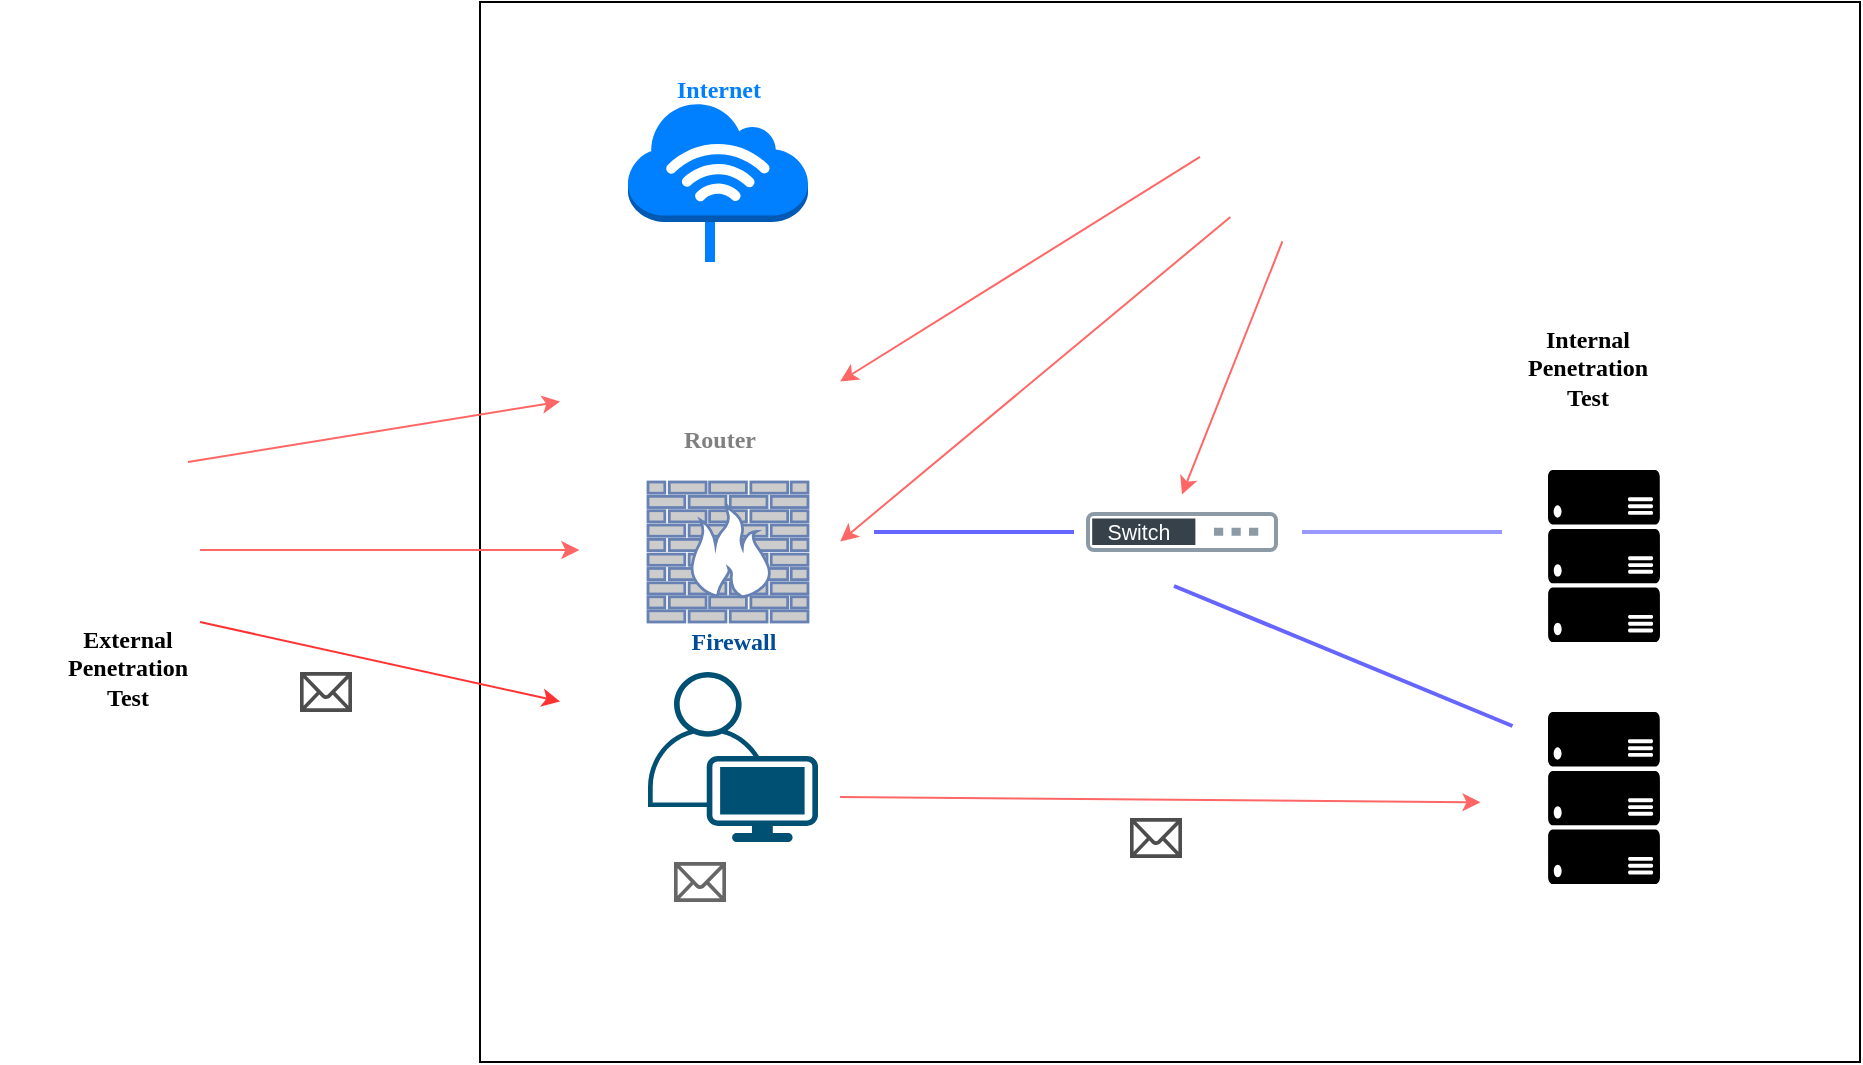 <mxfile version="23.1.1" type="github">
  <diagram name="Page-1" id="EPiPQoS1AGXn6H9ThLt4">
    <mxGraphModel dx="1050" dy="522" grid="1" gridSize="10" guides="1" tooltips="1" connect="1" arrows="1" fold="1" page="1" pageScale="1" pageWidth="827" pageHeight="1169" math="0" shadow="0">
      <root>
        <mxCell id="0" />
        <mxCell id="1" parent="0" />
        <mxCell id="yxhrlKH12UdMkDbol2Z9-1" value="" style="shape=image;html=1;verticalAlign=top;verticalLabelPosition=bottom;labelBackgroundColor=#ffffff;imageAspect=0;aspect=fixed;image=https://cdn4.iconfinder.com/data/icons/crime-and-security-24/64/44-128.png;shadow=0;" vertex="1" parent="1">
          <mxGeometry x="10" y="200" width="128" height="128" as="geometry" />
        </mxCell>
        <mxCell id="yxhrlKH12UdMkDbol2Z9-2" value="&lt;b&gt;&lt;font face=&quot;Comic Sans MS&quot;&gt;External Penetration Test&lt;/font&gt;&lt;/b&gt;" style="text;html=1;strokeColor=none;fillColor=none;align=center;verticalAlign=middle;whiteSpace=wrap;rounded=0;" vertex="1" parent="1">
          <mxGeometry x="44" y="328" width="60" height="30" as="geometry" />
        </mxCell>
        <mxCell id="yxhrlKH12UdMkDbol2Z9-3" value="" style="rounded=0;whiteSpace=wrap;html=1;fontStyle=4" vertex="1" parent="1">
          <mxGeometry x="250" y="10" width="690" height="530" as="geometry" />
        </mxCell>
        <mxCell id="yxhrlKH12UdMkDbol2Z9-4" value="" style="shape=image;html=1;verticalAlign=top;verticalLabelPosition=bottom;labelBackgroundColor=#ffffff;imageAspect=0;aspect=fixed;image=https://cdn4.iconfinder.com/data/icons/crime-and-security-24/64/44-128.png" vertex="1" parent="1">
          <mxGeometry x="610" y="12" width="128" height="128" as="geometry" />
        </mxCell>
        <mxCell id="yxhrlKH12UdMkDbol2Z9-5" value="&lt;b&gt;&lt;font face=&quot;Comic Sans MS&quot;&gt;Internal Penetration Test&lt;/font&gt;&lt;/b&gt;" style="text;html=1;strokeColor=none;fillColor=none;align=center;verticalAlign=middle;whiteSpace=wrap;rounded=0;" vertex="1" parent="1">
          <mxGeometry x="774" y="178" width="60" height="30" as="geometry" />
        </mxCell>
        <mxCell id="yxhrlKH12UdMkDbol2Z9-7" value="" style="outlineConnect=0;dashed=0;verticalLabelPosition=bottom;verticalAlign=top;align=center;html=1;shape=mxgraph.aws3.internet_3;fillColor=#007FFF;gradientColor=none;direction=east;" vertex="1" parent="1">
          <mxGeometry x="324" y="60" width="90" height="60" as="geometry" />
        </mxCell>
        <mxCell id="yxhrlKH12UdMkDbol2Z9-8" value="&lt;b&gt;&lt;font face=&quot;Comic Sans MS&quot; color=&quot;#007fff&quot;&gt;Internet&lt;/font&gt;&lt;/b&gt;" style="text;html=1;strokeColor=none;fillColor=none;align=center;verticalAlign=middle;whiteSpace=wrap;rounded=0;rotation=0;" vertex="1" parent="1">
          <mxGeometry x="342" y="39" width="55" height="30" as="geometry" />
        </mxCell>
        <mxCell id="yxhrlKH12UdMkDbol2Z9-9" value="" style="shape=image;html=1;verticalAlign=top;verticalLabelPosition=bottom;labelBackgroundColor=#ffffff;imageAspect=0;aspect=fixed;image=https://cdn1.iconfinder.com/data/icons/technology-and-hardware-2/200/vector_66_16-128.png" vertex="1" parent="1">
          <mxGeometry x="326" y="140" width="88" height="88" as="geometry" />
        </mxCell>
        <mxCell id="yxhrlKH12UdMkDbol2Z9-10" value="" style="fontColor=#0066CC;verticalAlign=top;verticalLabelPosition=bottom;labelPosition=center;align=center;html=1;outlineConnect=0;fillColor=#CCCCCC;strokeColor=#6881B3;gradientColor=none;gradientDirection=north;strokeWidth=2;shape=mxgraph.networks.firewall;" vertex="1" parent="1">
          <mxGeometry x="334" y="250" width="80" height="70" as="geometry" />
        </mxCell>
        <mxCell id="yxhrlKH12UdMkDbol2Z9-11" value="" style="points=[[0.35,0,0],[0.98,0.51,0],[1,0.71,0],[0.67,1,0],[0,0.795,0],[0,0.65,0]];verticalLabelPosition=bottom;sketch=0;html=1;verticalAlign=top;aspect=fixed;align=center;pointerEvents=1;shape=mxgraph.cisco19.user;fillColor=#005073;strokeColor=none;" vertex="1" parent="1">
          <mxGeometry x="334" y="345" width="85" height="85" as="geometry" />
        </mxCell>
        <mxCell id="yxhrlKH12UdMkDbol2Z9-13" value="" style="line;strokeWidth=5;direction=south;html=1;strokeColor=#007FFF;" vertex="1" parent="1">
          <mxGeometry x="360" y="120" width="10" height="20" as="geometry" />
        </mxCell>
        <mxCell id="yxhrlKH12UdMkDbol2Z9-15" value="&lt;font face=&quot;Comic Sans MS&quot; color=&quot;#808080&quot;&gt;&lt;b&gt;Router&lt;/b&gt;&lt;/font&gt;" style="text;html=1;strokeColor=none;fillColor=none;align=center;verticalAlign=middle;whiteSpace=wrap;rounded=0;" vertex="1" parent="1">
          <mxGeometry x="340" y="214" width="60" height="30" as="geometry" />
        </mxCell>
        <mxCell id="yxhrlKH12UdMkDbol2Z9-16" value="&lt;b&gt;&lt;font color=&quot;#004c99&quot; face=&quot;Comic Sans MS&quot;&gt;Firewall&lt;/font&gt;&lt;/b&gt;" style="text;html=1;strokeColor=none;fillColor=none;align=center;verticalAlign=middle;whiteSpace=wrap;rounded=0;" vertex="1" parent="1">
          <mxGeometry x="347" y="315" width="60" height="30" as="geometry" />
        </mxCell>
        <mxCell id="yxhrlKH12UdMkDbol2Z9-17" value="" style="shape=mxgraph.signs.tech.mail;html=1;pointerEvents=1;fillColor=#666666;strokeColor=none;verticalLabelPosition=bottom;verticalAlign=top;align=center;" vertex="1" parent="1">
          <mxGeometry x="347" y="440" width="26" height="20" as="geometry" />
        </mxCell>
        <mxCell id="yxhrlKH12UdMkDbol2Z9-19" value="" style="shape=mxgraph.signs.tech.mail;html=1;pointerEvents=1;fillColor=#4D4D4D;strokeColor=none;verticalLabelPosition=bottom;verticalAlign=top;align=center;" vertex="1" parent="1">
          <mxGeometry x="575" y="418" width="26" height="20" as="geometry" />
        </mxCell>
        <mxCell id="yxhrlKH12UdMkDbol2Z9-20" value="" style="shape=mxgraph.signs.tech.mail;html=1;pointerEvents=1;fillColor=#4D4D4D;strokeColor=none;verticalLabelPosition=bottom;verticalAlign=top;align=center;" vertex="1" parent="1">
          <mxGeometry x="160" y="345" width="26" height="20" as="geometry" />
        </mxCell>
        <mxCell id="yxhrlKH12UdMkDbol2Z9-21" value="" style="shape=image;html=1;verticalAlign=top;verticalLabelPosition=bottom;labelBackgroundColor=#ffffff;imageAspect=0;aspect=fixed;image=https://cdn1.iconfinder.com/data/icons/ionicons-fill-vol-2/512/warning-128.png" vertex="1" parent="1">
          <mxGeometry x="340" y="450" width="20" height="20" as="geometry" />
        </mxCell>
        <mxCell id="yxhrlKH12UdMkDbol2Z9-22" value="" style="shape=image;html=1;verticalAlign=top;verticalLabelPosition=bottom;labelBackgroundColor=#ffffff;imageAspect=0;aspect=fixed;image=https://cdn1.iconfinder.com/data/icons/ionicons-fill-vol-2/512/warning-128.png" vertex="1" parent="1">
          <mxGeometry x="153" y="354" width="20" height="20" as="geometry" />
        </mxCell>
        <mxCell id="yxhrlKH12UdMkDbol2Z9-23" value="" style="shape=image;html=1;verticalAlign=top;verticalLabelPosition=bottom;labelBackgroundColor=#ffffff;imageAspect=0;aspect=fixed;image=https://cdn1.iconfinder.com/data/icons/ionicons-fill-vol-2/512/warning-128.png" vertex="1" parent="1">
          <mxGeometry x="570" y="429" width="20" height="20" as="geometry" />
        </mxCell>
        <mxCell id="yxhrlKH12UdMkDbol2Z9-24" value="" style="image;aspect=fixed;perimeter=ellipsePerimeter;html=1;align=center;fontSize=12;verticalAlign=top;fontColor=#364149;shadow=0;dashed=0;image=img/lib/cumulus/switch.svg;" vertex="1" parent="1">
          <mxGeometry x="553" y="265" width="96" height="20" as="geometry" />
        </mxCell>
        <mxCell id="yxhrlKH12UdMkDbol2Z9-25" value="" style="verticalLabelPosition=bottom;html=1;verticalAlign=top;align=center;strokeColor=none;fillColor=#000000;shape=mxgraph.azure.server_rack;" vertex="1" parent="1">
          <mxGeometry x="784" y="244" width="56" height="86" as="geometry" />
        </mxCell>
        <mxCell id="yxhrlKH12UdMkDbol2Z9-27" value="" style="verticalLabelPosition=bottom;html=1;verticalAlign=top;align=center;strokeColor=none;fillColor=#000000;shape=mxgraph.azure.server_rack;" vertex="1" parent="1">
          <mxGeometry x="784" y="365" width="56" height="86" as="geometry" />
        </mxCell>
        <mxCell id="yxhrlKH12UdMkDbol2Z9-28" value="" style="edgeStyle=none;orthogonalLoop=1;jettySize=auto;html=1;rounded=0;entryX=0.058;entryY=0.377;entryDx=0;entryDy=0;entryPerimeter=0;strokeColor=#FF6666;" edge="1" parent="1" target="yxhrlKH12UdMkDbol2Z9-3">
          <mxGeometry width="100" relative="1" as="geometry">
            <mxPoint x="104" y="240" as="sourcePoint" />
            <mxPoint x="204" y="240" as="targetPoint" />
            <Array as="points" />
          </mxGeometry>
        </mxCell>
        <mxCell id="yxhrlKH12UdMkDbol2Z9-30" value="" style="edgeStyle=none;orthogonalLoop=1;jettySize=auto;html=1;rounded=0;entryX=0.725;entryY=0.755;entryDx=0;entryDy=0;entryPerimeter=0;strokeColor=#FF6666;" edge="1" parent="1" target="yxhrlKH12UdMkDbol2Z9-3">
          <mxGeometry width="100" relative="1" as="geometry">
            <mxPoint x="430" y="407.5" as="sourcePoint" />
            <mxPoint x="530" y="407.5" as="targetPoint" />
            <Array as="points" />
          </mxGeometry>
        </mxCell>
        <mxCell id="yxhrlKH12UdMkDbol2Z9-32" value="" style="edgeStyle=none;orthogonalLoop=1;jettySize=auto;html=1;rounded=0;entryX=0.261;entryY=0.358;entryDx=0;entryDy=0;entryPerimeter=0;strokeColor=#FF6666;" edge="1" parent="1" target="yxhrlKH12UdMkDbol2Z9-3">
          <mxGeometry width="100" relative="1" as="geometry">
            <mxPoint x="610" y="87.48" as="sourcePoint" />
            <mxPoint x="559.81" y="214.0" as="targetPoint" />
            <Array as="points" />
          </mxGeometry>
        </mxCell>
        <mxCell id="yxhrlKH12UdMkDbol2Z9-33" value="" style="edgeStyle=none;orthogonalLoop=1;jettySize=auto;html=1;rounded=0;entryX=0.058;entryY=0.66;entryDx=0;entryDy=0;entryPerimeter=0;strokeColor=#FF3333;" edge="1" parent="1" target="yxhrlKH12UdMkDbol2Z9-3">
          <mxGeometry width="100" relative="1" as="geometry">
            <mxPoint x="110" y="320" as="sourcePoint" />
            <mxPoint x="210" y="320" as="targetPoint" />
            <Array as="points" />
          </mxGeometry>
        </mxCell>
        <mxCell id="yxhrlKH12UdMkDbol2Z9-34" value="" style="edgeStyle=none;orthogonalLoop=1;jettySize=auto;html=1;rounded=0;entryX=0.072;entryY=0.517;entryDx=0;entryDy=0;entryPerimeter=0;strokeColor=#FF6666;" edge="1" parent="1" target="yxhrlKH12UdMkDbol2Z9-3">
          <mxGeometry width="100" relative="1" as="geometry">
            <mxPoint x="110" y="284" as="sourcePoint" />
            <mxPoint x="210" y="284" as="targetPoint" />
            <Array as="points" />
          </mxGeometry>
        </mxCell>
        <mxCell id="yxhrlKH12UdMkDbol2Z9-36" value="" style="edgeStyle=none;orthogonalLoop=1;jettySize=auto;html=1;rounded=0;entryX=0.261;entryY=0.509;entryDx=0;entryDy=0;entryPerimeter=0;strokeColor=#FF6666;" edge="1" parent="1" target="yxhrlKH12UdMkDbol2Z9-3">
          <mxGeometry width="100" relative="1" as="geometry">
            <mxPoint x="625.19" y="117.48" as="sourcePoint" />
            <mxPoint x="575" y="244.0" as="targetPoint" />
            <Array as="points" />
          </mxGeometry>
        </mxCell>
        <mxCell id="yxhrlKH12UdMkDbol2Z9-37" value="" style="edgeStyle=none;orthogonalLoop=1;jettySize=auto;html=1;rounded=0;entryX=0.449;entryY=0.434;entryDx=0;entryDy=0;entryPerimeter=0;strokeColor=#FF6666;" edge="1" parent="1">
          <mxGeometry width="100" relative="1" as="geometry">
            <mxPoint x="651.19" y="129.74" as="sourcePoint" />
            <mxPoint x="601" y="256.26" as="targetPoint" />
            <Array as="points" />
          </mxGeometry>
        </mxCell>
        <mxCell id="yxhrlKH12UdMkDbol2Z9-38" value="" style="line;strokeWidth=2;html=1;strokeColor=#6666FF;" vertex="1" parent="1">
          <mxGeometry x="447" y="270" width="100" height="10" as="geometry" />
        </mxCell>
        <mxCell id="yxhrlKH12UdMkDbol2Z9-39" value="" style="line;strokeWidth=2;html=1;strokeColor=#9999FF;" vertex="1" parent="1">
          <mxGeometry x="661" y="270" width="100" height="10" as="geometry" />
        </mxCell>
        <mxCell id="yxhrlKH12UdMkDbol2Z9-42" value="" style="endArrow=none;html=1;rounded=0;strokeWidth=2;entryX=0.754;entryY=0.717;entryDx=0;entryDy=0;entryPerimeter=0;strokeColor=#6666FF;" edge="1" parent="1">
          <mxGeometry relative="1" as="geometry">
            <mxPoint x="597" y="302" as="sourcePoint" />
            <mxPoint x="766.26" y="372.01" as="targetPoint" />
          </mxGeometry>
        </mxCell>
      </root>
    </mxGraphModel>
  </diagram>
</mxfile>
